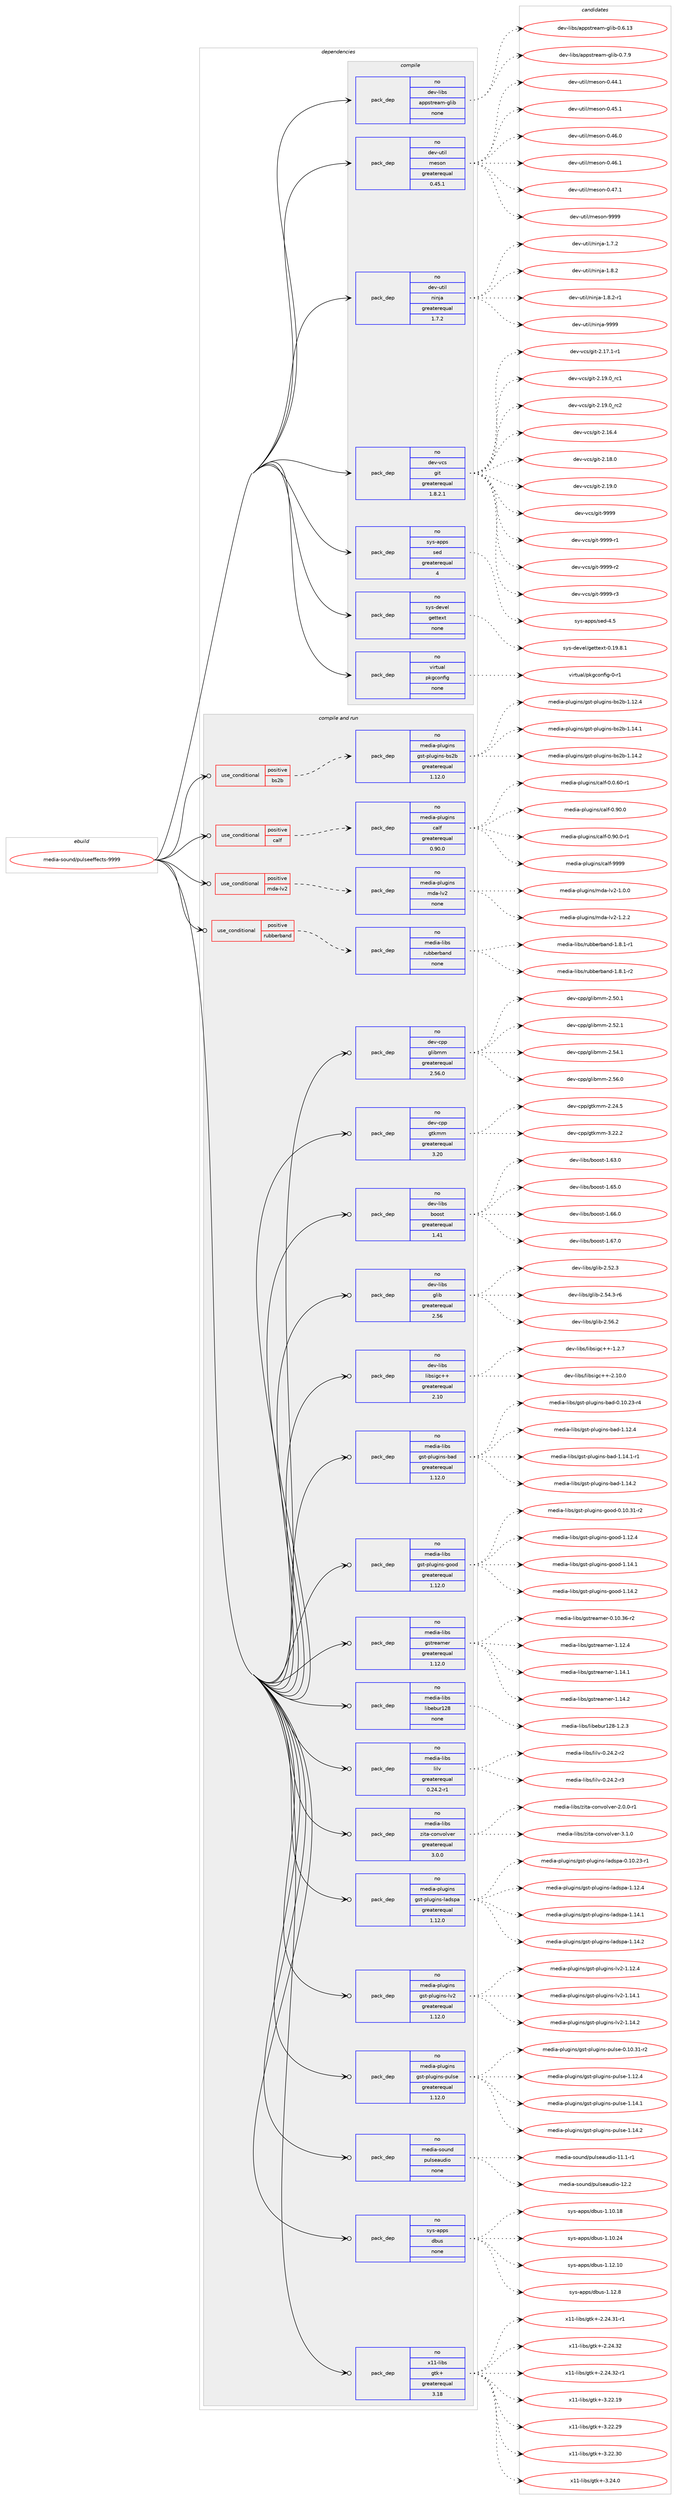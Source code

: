 digraph prolog {

# *************
# Graph options
# *************

newrank=true;
concentrate=true;
compound=true;
graph [rankdir=LR,fontname=Helvetica,fontsize=10,ranksep=1.5];#, ranksep=2.5, nodesep=0.2];
edge  [arrowhead=vee];
node  [fontname=Helvetica,fontsize=10];

# **********
# The ebuild
# **********

subgraph cluster_leftcol {
color=gray;
rank=same;
label=<<i>ebuild</i>>;
id [label="media-sound/pulseeffects-9999", color=red, width=4, href="../media-sound/pulseeffects-9999.svg"];
}

# ****************
# The dependencies
# ****************

subgraph cluster_midcol {
color=gray;
label=<<i>dependencies</i>>;
subgraph cluster_compile {
fillcolor="#eeeeee";
style=filled;
label=<<i>compile</i>>;
subgraph pack8050 {
dependency11779 [label=<<TABLE BORDER="0" CELLBORDER="1" CELLSPACING="0" CELLPADDING="4" WIDTH="220"><TR><TD ROWSPAN="6" CELLPADDING="30">pack_dep</TD></TR><TR><TD WIDTH="110">no</TD></TR><TR><TD>dev-libs</TD></TR><TR><TD>appstream-glib</TD></TR><TR><TD>none</TD></TR><TR><TD></TD></TR></TABLE>>, shape=none, color=blue];
}
id:e -> dependency11779:w [weight=20,style="solid",arrowhead="vee"];
subgraph pack8051 {
dependency11780 [label=<<TABLE BORDER="0" CELLBORDER="1" CELLSPACING="0" CELLPADDING="4" WIDTH="220"><TR><TD ROWSPAN="6" CELLPADDING="30">pack_dep</TD></TR><TR><TD WIDTH="110">no</TD></TR><TR><TD>dev-util</TD></TR><TR><TD>meson</TD></TR><TR><TD>greaterequal</TD></TR><TR><TD>0.45.1</TD></TR></TABLE>>, shape=none, color=blue];
}
id:e -> dependency11780:w [weight=20,style="solid",arrowhead="vee"];
subgraph pack8052 {
dependency11781 [label=<<TABLE BORDER="0" CELLBORDER="1" CELLSPACING="0" CELLPADDING="4" WIDTH="220"><TR><TD ROWSPAN="6" CELLPADDING="30">pack_dep</TD></TR><TR><TD WIDTH="110">no</TD></TR><TR><TD>dev-util</TD></TR><TR><TD>ninja</TD></TR><TR><TD>greaterequal</TD></TR><TR><TD>1.7.2</TD></TR></TABLE>>, shape=none, color=blue];
}
id:e -> dependency11781:w [weight=20,style="solid",arrowhead="vee"];
subgraph pack8053 {
dependency11782 [label=<<TABLE BORDER="0" CELLBORDER="1" CELLSPACING="0" CELLPADDING="4" WIDTH="220"><TR><TD ROWSPAN="6" CELLPADDING="30">pack_dep</TD></TR><TR><TD WIDTH="110">no</TD></TR><TR><TD>dev-vcs</TD></TR><TR><TD>git</TD></TR><TR><TD>greaterequal</TD></TR><TR><TD>1.8.2.1</TD></TR></TABLE>>, shape=none, color=blue];
}
id:e -> dependency11782:w [weight=20,style="solid",arrowhead="vee"];
subgraph pack8054 {
dependency11783 [label=<<TABLE BORDER="0" CELLBORDER="1" CELLSPACING="0" CELLPADDING="4" WIDTH="220"><TR><TD ROWSPAN="6" CELLPADDING="30">pack_dep</TD></TR><TR><TD WIDTH="110">no</TD></TR><TR><TD>sys-apps</TD></TR><TR><TD>sed</TD></TR><TR><TD>greaterequal</TD></TR><TR><TD>4</TD></TR></TABLE>>, shape=none, color=blue];
}
id:e -> dependency11783:w [weight=20,style="solid",arrowhead="vee"];
subgraph pack8055 {
dependency11784 [label=<<TABLE BORDER="0" CELLBORDER="1" CELLSPACING="0" CELLPADDING="4" WIDTH="220"><TR><TD ROWSPAN="6" CELLPADDING="30">pack_dep</TD></TR><TR><TD WIDTH="110">no</TD></TR><TR><TD>sys-devel</TD></TR><TR><TD>gettext</TD></TR><TR><TD>none</TD></TR><TR><TD></TD></TR></TABLE>>, shape=none, color=blue];
}
id:e -> dependency11784:w [weight=20,style="solid",arrowhead="vee"];
subgraph pack8056 {
dependency11785 [label=<<TABLE BORDER="0" CELLBORDER="1" CELLSPACING="0" CELLPADDING="4" WIDTH="220"><TR><TD ROWSPAN="6" CELLPADDING="30">pack_dep</TD></TR><TR><TD WIDTH="110">no</TD></TR><TR><TD>virtual</TD></TR><TR><TD>pkgconfig</TD></TR><TR><TD>none</TD></TR><TR><TD></TD></TR></TABLE>>, shape=none, color=blue];
}
id:e -> dependency11785:w [weight=20,style="solid",arrowhead="vee"];
}
subgraph cluster_compileandrun {
fillcolor="#eeeeee";
style=filled;
label=<<i>compile and run</i>>;
subgraph cond3528 {
dependency11786 [label=<<TABLE BORDER="0" CELLBORDER="1" CELLSPACING="0" CELLPADDING="4"><TR><TD ROWSPAN="3" CELLPADDING="10">use_conditional</TD></TR><TR><TD>positive</TD></TR><TR><TD>bs2b</TD></TR></TABLE>>, shape=none, color=red];
subgraph pack8057 {
dependency11787 [label=<<TABLE BORDER="0" CELLBORDER="1" CELLSPACING="0" CELLPADDING="4" WIDTH="220"><TR><TD ROWSPAN="6" CELLPADDING="30">pack_dep</TD></TR><TR><TD WIDTH="110">no</TD></TR><TR><TD>media-plugins</TD></TR><TR><TD>gst-plugins-bs2b</TD></TR><TR><TD>greaterequal</TD></TR><TR><TD>1.12.0</TD></TR></TABLE>>, shape=none, color=blue];
}
dependency11786:e -> dependency11787:w [weight=20,style="dashed",arrowhead="vee"];
}
id:e -> dependency11786:w [weight=20,style="solid",arrowhead="odotvee"];
subgraph cond3529 {
dependency11788 [label=<<TABLE BORDER="0" CELLBORDER="1" CELLSPACING="0" CELLPADDING="4"><TR><TD ROWSPAN="3" CELLPADDING="10">use_conditional</TD></TR><TR><TD>positive</TD></TR><TR><TD>calf</TD></TR></TABLE>>, shape=none, color=red];
subgraph pack8058 {
dependency11789 [label=<<TABLE BORDER="0" CELLBORDER="1" CELLSPACING="0" CELLPADDING="4" WIDTH="220"><TR><TD ROWSPAN="6" CELLPADDING="30">pack_dep</TD></TR><TR><TD WIDTH="110">no</TD></TR><TR><TD>media-plugins</TD></TR><TR><TD>calf</TD></TR><TR><TD>greaterequal</TD></TR><TR><TD>0.90.0</TD></TR></TABLE>>, shape=none, color=blue];
}
dependency11788:e -> dependency11789:w [weight=20,style="dashed",arrowhead="vee"];
}
id:e -> dependency11788:w [weight=20,style="solid",arrowhead="odotvee"];
subgraph cond3530 {
dependency11790 [label=<<TABLE BORDER="0" CELLBORDER="1" CELLSPACING="0" CELLPADDING="4"><TR><TD ROWSPAN="3" CELLPADDING="10">use_conditional</TD></TR><TR><TD>positive</TD></TR><TR><TD>mda-lv2</TD></TR></TABLE>>, shape=none, color=red];
subgraph pack8059 {
dependency11791 [label=<<TABLE BORDER="0" CELLBORDER="1" CELLSPACING="0" CELLPADDING="4" WIDTH="220"><TR><TD ROWSPAN="6" CELLPADDING="30">pack_dep</TD></TR><TR><TD WIDTH="110">no</TD></TR><TR><TD>media-plugins</TD></TR><TR><TD>mda-lv2</TD></TR><TR><TD>none</TD></TR><TR><TD></TD></TR></TABLE>>, shape=none, color=blue];
}
dependency11790:e -> dependency11791:w [weight=20,style="dashed",arrowhead="vee"];
}
id:e -> dependency11790:w [weight=20,style="solid",arrowhead="odotvee"];
subgraph cond3531 {
dependency11792 [label=<<TABLE BORDER="0" CELLBORDER="1" CELLSPACING="0" CELLPADDING="4"><TR><TD ROWSPAN="3" CELLPADDING="10">use_conditional</TD></TR><TR><TD>positive</TD></TR><TR><TD>rubberband</TD></TR></TABLE>>, shape=none, color=red];
subgraph pack8060 {
dependency11793 [label=<<TABLE BORDER="0" CELLBORDER="1" CELLSPACING="0" CELLPADDING="4" WIDTH="220"><TR><TD ROWSPAN="6" CELLPADDING="30">pack_dep</TD></TR><TR><TD WIDTH="110">no</TD></TR><TR><TD>media-libs</TD></TR><TR><TD>rubberband</TD></TR><TR><TD>none</TD></TR><TR><TD></TD></TR></TABLE>>, shape=none, color=blue];
}
dependency11792:e -> dependency11793:w [weight=20,style="dashed",arrowhead="vee"];
}
id:e -> dependency11792:w [weight=20,style="solid",arrowhead="odotvee"];
subgraph pack8061 {
dependency11794 [label=<<TABLE BORDER="0" CELLBORDER="1" CELLSPACING="0" CELLPADDING="4" WIDTH="220"><TR><TD ROWSPAN="6" CELLPADDING="30">pack_dep</TD></TR><TR><TD WIDTH="110">no</TD></TR><TR><TD>dev-cpp</TD></TR><TR><TD>glibmm</TD></TR><TR><TD>greaterequal</TD></TR><TR><TD>2.56.0</TD></TR></TABLE>>, shape=none, color=blue];
}
id:e -> dependency11794:w [weight=20,style="solid",arrowhead="odotvee"];
subgraph pack8062 {
dependency11795 [label=<<TABLE BORDER="0" CELLBORDER="1" CELLSPACING="0" CELLPADDING="4" WIDTH="220"><TR><TD ROWSPAN="6" CELLPADDING="30">pack_dep</TD></TR><TR><TD WIDTH="110">no</TD></TR><TR><TD>dev-cpp</TD></TR><TR><TD>gtkmm</TD></TR><TR><TD>greaterequal</TD></TR><TR><TD>3.20</TD></TR></TABLE>>, shape=none, color=blue];
}
id:e -> dependency11795:w [weight=20,style="solid",arrowhead="odotvee"];
subgraph pack8063 {
dependency11796 [label=<<TABLE BORDER="0" CELLBORDER="1" CELLSPACING="0" CELLPADDING="4" WIDTH="220"><TR><TD ROWSPAN="6" CELLPADDING="30">pack_dep</TD></TR><TR><TD WIDTH="110">no</TD></TR><TR><TD>dev-libs</TD></TR><TR><TD>boost</TD></TR><TR><TD>greaterequal</TD></TR><TR><TD>1.41</TD></TR></TABLE>>, shape=none, color=blue];
}
id:e -> dependency11796:w [weight=20,style="solid",arrowhead="odotvee"];
subgraph pack8064 {
dependency11797 [label=<<TABLE BORDER="0" CELLBORDER="1" CELLSPACING="0" CELLPADDING="4" WIDTH="220"><TR><TD ROWSPAN="6" CELLPADDING="30">pack_dep</TD></TR><TR><TD WIDTH="110">no</TD></TR><TR><TD>dev-libs</TD></TR><TR><TD>glib</TD></TR><TR><TD>greaterequal</TD></TR><TR><TD>2.56</TD></TR></TABLE>>, shape=none, color=blue];
}
id:e -> dependency11797:w [weight=20,style="solid",arrowhead="odotvee"];
subgraph pack8065 {
dependency11798 [label=<<TABLE BORDER="0" CELLBORDER="1" CELLSPACING="0" CELLPADDING="4" WIDTH="220"><TR><TD ROWSPAN="6" CELLPADDING="30">pack_dep</TD></TR><TR><TD WIDTH="110">no</TD></TR><TR><TD>dev-libs</TD></TR><TR><TD>libsigc++</TD></TR><TR><TD>greaterequal</TD></TR><TR><TD>2.10</TD></TR></TABLE>>, shape=none, color=blue];
}
id:e -> dependency11798:w [weight=20,style="solid",arrowhead="odotvee"];
subgraph pack8066 {
dependency11799 [label=<<TABLE BORDER="0" CELLBORDER="1" CELLSPACING="0" CELLPADDING="4" WIDTH="220"><TR><TD ROWSPAN="6" CELLPADDING="30">pack_dep</TD></TR><TR><TD WIDTH="110">no</TD></TR><TR><TD>media-libs</TD></TR><TR><TD>gst-plugins-bad</TD></TR><TR><TD>greaterequal</TD></TR><TR><TD>1.12.0</TD></TR></TABLE>>, shape=none, color=blue];
}
id:e -> dependency11799:w [weight=20,style="solid",arrowhead="odotvee"];
subgraph pack8067 {
dependency11800 [label=<<TABLE BORDER="0" CELLBORDER="1" CELLSPACING="0" CELLPADDING="4" WIDTH="220"><TR><TD ROWSPAN="6" CELLPADDING="30">pack_dep</TD></TR><TR><TD WIDTH="110">no</TD></TR><TR><TD>media-libs</TD></TR><TR><TD>gst-plugins-good</TD></TR><TR><TD>greaterequal</TD></TR><TR><TD>1.12.0</TD></TR></TABLE>>, shape=none, color=blue];
}
id:e -> dependency11800:w [weight=20,style="solid",arrowhead="odotvee"];
subgraph pack8068 {
dependency11801 [label=<<TABLE BORDER="0" CELLBORDER="1" CELLSPACING="0" CELLPADDING="4" WIDTH="220"><TR><TD ROWSPAN="6" CELLPADDING="30">pack_dep</TD></TR><TR><TD WIDTH="110">no</TD></TR><TR><TD>media-libs</TD></TR><TR><TD>gstreamer</TD></TR><TR><TD>greaterequal</TD></TR><TR><TD>1.12.0</TD></TR></TABLE>>, shape=none, color=blue];
}
id:e -> dependency11801:w [weight=20,style="solid",arrowhead="odotvee"];
subgraph pack8069 {
dependency11802 [label=<<TABLE BORDER="0" CELLBORDER="1" CELLSPACING="0" CELLPADDING="4" WIDTH="220"><TR><TD ROWSPAN="6" CELLPADDING="30">pack_dep</TD></TR><TR><TD WIDTH="110">no</TD></TR><TR><TD>media-libs</TD></TR><TR><TD>libebur128</TD></TR><TR><TD>none</TD></TR><TR><TD></TD></TR></TABLE>>, shape=none, color=blue];
}
id:e -> dependency11802:w [weight=20,style="solid",arrowhead="odotvee"];
subgraph pack8070 {
dependency11803 [label=<<TABLE BORDER="0" CELLBORDER="1" CELLSPACING="0" CELLPADDING="4" WIDTH="220"><TR><TD ROWSPAN="6" CELLPADDING="30">pack_dep</TD></TR><TR><TD WIDTH="110">no</TD></TR><TR><TD>media-libs</TD></TR><TR><TD>lilv</TD></TR><TR><TD>greaterequal</TD></TR><TR><TD>0.24.2-r1</TD></TR></TABLE>>, shape=none, color=blue];
}
id:e -> dependency11803:w [weight=20,style="solid",arrowhead="odotvee"];
subgraph pack8071 {
dependency11804 [label=<<TABLE BORDER="0" CELLBORDER="1" CELLSPACING="0" CELLPADDING="4" WIDTH="220"><TR><TD ROWSPAN="6" CELLPADDING="30">pack_dep</TD></TR><TR><TD WIDTH="110">no</TD></TR><TR><TD>media-libs</TD></TR><TR><TD>zita-convolver</TD></TR><TR><TD>greaterequal</TD></TR><TR><TD>3.0.0</TD></TR></TABLE>>, shape=none, color=blue];
}
id:e -> dependency11804:w [weight=20,style="solid",arrowhead="odotvee"];
subgraph pack8072 {
dependency11805 [label=<<TABLE BORDER="0" CELLBORDER="1" CELLSPACING="0" CELLPADDING="4" WIDTH="220"><TR><TD ROWSPAN="6" CELLPADDING="30">pack_dep</TD></TR><TR><TD WIDTH="110">no</TD></TR><TR><TD>media-plugins</TD></TR><TR><TD>gst-plugins-ladspa</TD></TR><TR><TD>greaterequal</TD></TR><TR><TD>1.12.0</TD></TR></TABLE>>, shape=none, color=blue];
}
id:e -> dependency11805:w [weight=20,style="solid",arrowhead="odotvee"];
subgraph pack8073 {
dependency11806 [label=<<TABLE BORDER="0" CELLBORDER="1" CELLSPACING="0" CELLPADDING="4" WIDTH="220"><TR><TD ROWSPAN="6" CELLPADDING="30">pack_dep</TD></TR><TR><TD WIDTH="110">no</TD></TR><TR><TD>media-plugins</TD></TR><TR><TD>gst-plugins-lv2</TD></TR><TR><TD>greaterequal</TD></TR><TR><TD>1.12.0</TD></TR></TABLE>>, shape=none, color=blue];
}
id:e -> dependency11806:w [weight=20,style="solid",arrowhead="odotvee"];
subgraph pack8074 {
dependency11807 [label=<<TABLE BORDER="0" CELLBORDER="1" CELLSPACING="0" CELLPADDING="4" WIDTH="220"><TR><TD ROWSPAN="6" CELLPADDING="30">pack_dep</TD></TR><TR><TD WIDTH="110">no</TD></TR><TR><TD>media-plugins</TD></TR><TR><TD>gst-plugins-pulse</TD></TR><TR><TD>greaterequal</TD></TR><TR><TD>1.12.0</TD></TR></TABLE>>, shape=none, color=blue];
}
id:e -> dependency11807:w [weight=20,style="solid",arrowhead="odotvee"];
subgraph pack8075 {
dependency11808 [label=<<TABLE BORDER="0" CELLBORDER="1" CELLSPACING="0" CELLPADDING="4" WIDTH="220"><TR><TD ROWSPAN="6" CELLPADDING="30">pack_dep</TD></TR><TR><TD WIDTH="110">no</TD></TR><TR><TD>media-sound</TD></TR><TR><TD>pulseaudio</TD></TR><TR><TD>none</TD></TR><TR><TD></TD></TR></TABLE>>, shape=none, color=blue];
}
id:e -> dependency11808:w [weight=20,style="solid",arrowhead="odotvee"];
subgraph pack8076 {
dependency11809 [label=<<TABLE BORDER="0" CELLBORDER="1" CELLSPACING="0" CELLPADDING="4" WIDTH="220"><TR><TD ROWSPAN="6" CELLPADDING="30">pack_dep</TD></TR><TR><TD WIDTH="110">no</TD></TR><TR><TD>sys-apps</TD></TR><TR><TD>dbus</TD></TR><TR><TD>none</TD></TR><TR><TD></TD></TR></TABLE>>, shape=none, color=blue];
}
id:e -> dependency11809:w [weight=20,style="solid",arrowhead="odotvee"];
subgraph pack8077 {
dependency11810 [label=<<TABLE BORDER="0" CELLBORDER="1" CELLSPACING="0" CELLPADDING="4" WIDTH="220"><TR><TD ROWSPAN="6" CELLPADDING="30">pack_dep</TD></TR><TR><TD WIDTH="110">no</TD></TR><TR><TD>x11-libs</TD></TR><TR><TD>gtk+</TD></TR><TR><TD>greaterequal</TD></TR><TR><TD>3.18</TD></TR></TABLE>>, shape=none, color=blue];
}
id:e -> dependency11810:w [weight=20,style="solid",arrowhead="odotvee"];
}
subgraph cluster_run {
fillcolor="#eeeeee";
style=filled;
label=<<i>run</i>>;
}
}

# **************
# The candidates
# **************

subgraph cluster_choices {
rank=same;
color=gray;
label=<<i>candidates</i>>;

subgraph choice8050 {
color=black;
nodesep=1;
choice1001011184510810598115479711211211511611410197109451031081059845484654464951 [label="dev-libs/appstream-glib-0.6.13", color=red, width=4,href="../dev-libs/appstream-glib-0.6.13.svg"];
choice10010111845108105981154797112112115116114101971094510310810598454846554657 [label="dev-libs/appstream-glib-0.7.9", color=red, width=4,href="../dev-libs/appstream-glib-0.7.9.svg"];
dependency11779:e -> choice1001011184510810598115479711211211511611410197109451031081059845484654464951:w [style=dotted,weight="100"];
dependency11779:e -> choice10010111845108105981154797112112115116114101971094510310810598454846554657:w [style=dotted,weight="100"];
}
subgraph choice8051 {
color=black;
nodesep=1;
choice100101118451171161051084710910111511111045484652524649 [label="dev-util/meson-0.44.1", color=red, width=4,href="../dev-util/meson-0.44.1.svg"];
choice100101118451171161051084710910111511111045484652534649 [label="dev-util/meson-0.45.1", color=red, width=4,href="../dev-util/meson-0.45.1.svg"];
choice100101118451171161051084710910111511111045484652544648 [label="dev-util/meson-0.46.0", color=red, width=4,href="../dev-util/meson-0.46.0.svg"];
choice100101118451171161051084710910111511111045484652544649 [label="dev-util/meson-0.46.1", color=red, width=4,href="../dev-util/meson-0.46.1.svg"];
choice100101118451171161051084710910111511111045484652554649 [label="dev-util/meson-0.47.1", color=red, width=4,href="../dev-util/meson-0.47.1.svg"];
choice10010111845117116105108471091011151111104557575757 [label="dev-util/meson-9999", color=red, width=4,href="../dev-util/meson-9999.svg"];
dependency11780:e -> choice100101118451171161051084710910111511111045484652524649:w [style=dotted,weight="100"];
dependency11780:e -> choice100101118451171161051084710910111511111045484652534649:w [style=dotted,weight="100"];
dependency11780:e -> choice100101118451171161051084710910111511111045484652544648:w [style=dotted,weight="100"];
dependency11780:e -> choice100101118451171161051084710910111511111045484652544649:w [style=dotted,weight="100"];
dependency11780:e -> choice100101118451171161051084710910111511111045484652554649:w [style=dotted,weight="100"];
dependency11780:e -> choice10010111845117116105108471091011151111104557575757:w [style=dotted,weight="100"];
}
subgraph choice8052 {
color=black;
nodesep=1;
choice100101118451171161051084711010511010697454946554650 [label="dev-util/ninja-1.7.2", color=red, width=4,href="../dev-util/ninja-1.7.2.svg"];
choice100101118451171161051084711010511010697454946564650 [label="dev-util/ninja-1.8.2", color=red, width=4,href="../dev-util/ninja-1.8.2.svg"];
choice1001011184511711610510847110105110106974549465646504511449 [label="dev-util/ninja-1.8.2-r1", color=red, width=4,href="../dev-util/ninja-1.8.2-r1.svg"];
choice1001011184511711610510847110105110106974557575757 [label="dev-util/ninja-9999", color=red, width=4,href="../dev-util/ninja-9999.svg"];
dependency11781:e -> choice100101118451171161051084711010511010697454946554650:w [style=dotted,weight="100"];
dependency11781:e -> choice100101118451171161051084711010511010697454946564650:w [style=dotted,weight="100"];
dependency11781:e -> choice1001011184511711610510847110105110106974549465646504511449:w [style=dotted,weight="100"];
dependency11781:e -> choice1001011184511711610510847110105110106974557575757:w [style=dotted,weight="100"];
}
subgraph choice8053 {
color=black;
nodesep=1;
choice100101118451189911547103105116455046495546494511449 [label="dev-vcs/git-2.17.1-r1", color=red, width=4,href="../dev-vcs/git-2.17.1-r1.svg"];
choice10010111845118991154710310511645504649574648951149949 [label="dev-vcs/git-2.19.0_rc1", color=red, width=4,href="../dev-vcs/git-2.19.0_rc1.svg"];
choice10010111845118991154710310511645504649574648951149950 [label="dev-vcs/git-2.19.0_rc2", color=red, width=4,href="../dev-vcs/git-2.19.0_rc2.svg"];
choice10010111845118991154710310511645504649544652 [label="dev-vcs/git-2.16.4", color=red, width=4,href="../dev-vcs/git-2.16.4.svg"];
choice10010111845118991154710310511645504649564648 [label="dev-vcs/git-2.18.0", color=red, width=4,href="../dev-vcs/git-2.18.0.svg"];
choice10010111845118991154710310511645504649574648 [label="dev-vcs/git-2.19.0", color=red, width=4,href="../dev-vcs/git-2.19.0.svg"];
choice1001011184511899115471031051164557575757 [label="dev-vcs/git-9999", color=red, width=4,href="../dev-vcs/git-9999.svg"];
choice10010111845118991154710310511645575757574511449 [label="dev-vcs/git-9999-r1", color=red, width=4,href="../dev-vcs/git-9999-r1.svg"];
choice10010111845118991154710310511645575757574511450 [label="dev-vcs/git-9999-r2", color=red, width=4,href="../dev-vcs/git-9999-r2.svg"];
choice10010111845118991154710310511645575757574511451 [label="dev-vcs/git-9999-r3", color=red, width=4,href="../dev-vcs/git-9999-r3.svg"];
dependency11782:e -> choice100101118451189911547103105116455046495546494511449:w [style=dotted,weight="100"];
dependency11782:e -> choice10010111845118991154710310511645504649574648951149949:w [style=dotted,weight="100"];
dependency11782:e -> choice10010111845118991154710310511645504649574648951149950:w [style=dotted,weight="100"];
dependency11782:e -> choice10010111845118991154710310511645504649544652:w [style=dotted,weight="100"];
dependency11782:e -> choice10010111845118991154710310511645504649564648:w [style=dotted,weight="100"];
dependency11782:e -> choice10010111845118991154710310511645504649574648:w [style=dotted,weight="100"];
dependency11782:e -> choice1001011184511899115471031051164557575757:w [style=dotted,weight="100"];
dependency11782:e -> choice10010111845118991154710310511645575757574511449:w [style=dotted,weight="100"];
dependency11782:e -> choice10010111845118991154710310511645575757574511450:w [style=dotted,weight="100"];
dependency11782:e -> choice10010111845118991154710310511645575757574511451:w [style=dotted,weight="100"];
}
subgraph choice8054 {
color=black;
nodesep=1;
choice11512111545971121121154711510110045524653 [label="sys-apps/sed-4.5", color=red, width=4,href="../sys-apps/sed-4.5.svg"];
dependency11783:e -> choice11512111545971121121154711510110045524653:w [style=dotted,weight="100"];
}
subgraph choice8055 {
color=black;
nodesep=1;
choice1151211154510010111810110847103101116116101120116454846495746564649 [label="sys-devel/gettext-0.19.8.1", color=red, width=4,href="../sys-devel/gettext-0.19.8.1.svg"];
dependency11784:e -> choice1151211154510010111810110847103101116116101120116454846495746564649:w [style=dotted,weight="100"];
}
subgraph choice8056 {
color=black;
nodesep=1;
choice11810511411611797108471121071039911111010210510345484511449 [label="virtual/pkgconfig-0-r1", color=red, width=4,href="../virtual/pkgconfig-0-r1.svg"];
dependency11785:e -> choice11810511411611797108471121071039911111010210510345484511449:w [style=dotted,weight="100"];
}
subgraph choice8057 {
color=black;
nodesep=1;
choice109101100105974511210811710310511011547103115116451121081171031051101154598115509845494649504652 [label="media-plugins/gst-plugins-bs2b-1.12.4", color=red, width=4,href="../media-plugins/gst-plugins-bs2b-1.12.4.svg"];
choice109101100105974511210811710310511011547103115116451121081171031051101154598115509845494649524649 [label="media-plugins/gst-plugins-bs2b-1.14.1", color=red, width=4,href="../media-plugins/gst-plugins-bs2b-1.14.1.svg"];
choice109101100105974511210811710310511011547103115116451121081171031051101154598115509845494649524650 [label="media-plugins/gst-plugins-bs2b-1.14.2", color=red, width=4,href="../media-plugins/gst-plugins-bs2b-1.14.2.svg"];
dependency11787:e -> choice109101100105974511210811710310511011547103115116451121081171031051101154598115509845494649504652:w [style=dotted,weight="100"];
dependency11787:e -> choice109101100105974511210811710310511011547103115116451121081171031051101154598115509845494649524649:w [style=dotted,weight="100"];
dependency11787:e -> choice109101100105974511210811710310511011547103115116451121081171031051101154598115509845494649524650:w [style=dotted,weight="100"];
}
subgraph choice8058 {
color=black;
nodesep=1;
choice1091011001059745112108117103105110115479997108102454846484654484511449 [label="media-plugins/calf-0.0.60-r1", color=red, width=4,href="../media-plugins/calf-0.0.60-r1.svg"];
choice109101100105974511210811710310511011547999710810245484657484648 [label="media-plugins/calf-0.90.0", color=red, width=4,href="../media-plugins/calf-0.90.0.svg"];
choice1091011001059745112108117103105110115479997108102454846574846484511449 [label="media-plugins/calf-0.90.0-r1", color=red, width=4,href="../media-plugins/calf-0.90.0-r1.svg"];
choice10910110010597451121081171031051101154799971081024557575757 [label="media-plugins/calf-9999", color=red, width=4,href="../media-plugins/calf-9999.svg"];
dependency11789:e -> choice1091011001059745112108117103105110115479997108102454846484654484511449:w [style=dotted,weight="100"];
dependency11789:e -> choice109101100105974511210811710310511011547999710810245484657484648:w [style=dotted,weight="100"];
dependency11789:e -> choice1091011001059745112108117103105110115479997108102454846574846484511449:w [style=dotted,weight="100"];
dependency11789:e -> choice10910110010597451121081171031051101154799971081024557575757:w [style=dotted,weight="100"];
}
subgraph choice8059 {
color=black;
nodesep=1;
choice109101100105974511210811710310511011547109100974510811850454946484648 [label="media-plugins/mda-lv2-1.0.0", color=red, width=4,href="../media-plugins/mda-lv2-1.0.0.svg"];
choice109101100105974511210811710310511011547109100974510811850454946504650 [label="media-plugins/mda-lv2-1.2.2", color=red, width=4,href="../media-plugins/mda-lv2-1.2.2.svg"];
dependency11791:e -> choice109101100105974511210811710310511011547109100974510811850454946484648:w [style=dotted,weight="100"];
dependency11791:e -> choice109101100105974511210811710310511011547109100974510811850454946504650:w [style=dotted,weight="100"];
}
subgraph choice8060 {
color=black;
nodesep=1;
choice10910110010597451081059811547114117989810111498971101004549465646494511449 [label="media-libs/rubberband-1.8.1-r1", color=red, width=4,href="../media-libs/rubberband-1.8.1-r1.svg"];
choice10910110010597451081059811547114117989810111498971101004549465646494511450 [label="media-libs/rubberband-1.8.1-r2", color=red, width=4,href="../media-libs/rubberband-1.8.1-r2.svg"];
dependency11793:e -> choice10910110010597451081059811547114117989810111498971101004549465646494511449:w [style=dotted,weight="100"];
dependency11793:e -> choice10910110010597451081059811547114117989810111498971101004549465646494511450:w [style=dotted,weight="100"];
}
subgraph choice8061 {
color=black;
nodesep=1;
choice1001011184599112112471031081059810910945504653484649 [label="dev-cpp/glibmm-2.50.1", color=red, width=4,href="../dev-cpp/glibmm-2.50.1.svg"];
choice1001011184599112112471031081059810910945504653504649 [label="dev-cpp/glibmm-2.52.1", color=red, width=4,href="../dev-cpp/glibmm-2.52.1.svg"];
choice1001011184599112112471031081059810910945504653524649 [label="dev-cpp/glibmm-2.54.1", color=red, width=4,href="../dev-cpp/glibmm-2.54.1.svg"];
choice1001011184599112112471031081059810910945504653544648 [label="dev-cpp/glibmm-2.56.0", color=red, width=4,href="../dev-cpp/glibmm-2.56.0.svg"];
dependency11794:e -> choice1001011184599112112471031081059810910945504653484649:w [style=dotted,weight="100"];
dependency11794:e -> choice1001011184599112112471031081059810910945504653504649:w [style=dotted,weight="100"];
dependency11794:e -> choice1001011184599112112471031081059810910945504653524649:w [style=dotted,weight="100"];
dependency11794:e -> choice1001011184599112112471031081059810910945504653544648:w [style=dotted,weight="100"];
}
subgraph choice8062 {
color=black;
nodesep=1;
choice10010111845991121124710311610710910945504650524653 [label="dev-cpp/gtkmm-2.24.5", color=red, width=4,href="../dev-cpp/gtkmm-2.24.5.svg"];
choice10010111845991121124710311610710910945514650504650 [label="dev-cpp/gtkmm-3.22.2", color=red, width=4,href="../dev-cpp/gtkmm-3.22.2.svg"];
dependency11795:e -> choice10010111845991121124710311610710910945504650524653:w [style=dotted,weight="100"];
dependency11795:e -> choice10010111845991121124710311610710910945514650504650:w [style=dotted,weight="100"];
}
subgraph choice8063 {
color=black;
nodesep=1;
choice1001011184510810598115479811111111511645494654514648 [label="dev-libs/boost-1.63.0", color=red, width=4,href="../dev-libs/boost-1.63.0.svg"];
choice1001011184510810598115479811111111511645494654534648 [label="dev-libs/boost-1.65.0", color=red, width=4,href="../dev-libs/boost-1.65.0.svg"];
choice1001011184510810598115479811111111511645494654544648 [label="dev-libs/boost-1.66.0", color=red, width=4,href="../dev-libs/boost-1.66.0.svg"];
choice1001011184510810598115479811111111511645494654554648 [label="dev-libs/boost-1.67.0", color=red, width=4,href="../dev-libs/boost-1.67.0.svg"];
dependency11796:e -> choice1001011184510810598115479811111111511645494654514648:w [style=dotted,weight="100"];
dependency11796:e -> choice1001011184510810598115479811111111511645494654534648:w [style=dotted,weight="100"];
dependency11796:e -> choice1001011184510810598115479811111111511645494654544648:w [style=dotted,weight="100"];
dependency11796:e -> choice1001011184510810598115479811111111511645494654554648:w [style=dotted,weight="100"];
}
subgraph choice8064 {
color=black;
nodesep=1;
choice1001011184510810598115471031081059845504653504651 [label="dev-libs/glib-2.52.3", color=red, width=4,href="../dev-libs/glib-2.52.3.svg"];
choice10010111845108105981154710310810598455046535246514511454 [label="dev-libs/glib-2.54.3-r6", color=red, width=4,href="../dev-libs/glib-2.54.3-r6.svg"];
choice1001011184510810598115471031081059845504653544650 [label="dev-libs/glib-2.56.2", color=red, width=4,href="../dev-libs/glib-2.56.2.svg"];
dependency11797:e -> choice1001011184510810598115471031081059845504653504651:w [style=dotted,weight="100"];
dependency11797:e -> choice10010111845108105981154710310810598455046535246514511454:w [style=dotted,weight="100"];
dependency11797:e -> choice1001011184510810598115471031081059845504653544650:w [style=dotted,weight="100"];
}
subgraph choice8065 {
color=black;
nodesep=1;
choice10010111845108105981154710810598115105103994343454946504655 [label="dev-libs/libsigc++-1.2.7", color=red, width=4,href="../dev-libs/libsigc++-1.2.7.svg"];
choice1001011184510810598115471081059811510510399434345504649484648 [label="dev-libs/libsigc++-2.10.0", color=red, width=4,href="../dev-libs/libsigc++-2.10.0.svg"];
dependency11798:e -> choice10010111845108105981154710810598115105103994343454946504655:w [style=dotted,weight="100"];
dependency11798:e -> choice1001011184510810598115471081059811510510399434345504649484648:w [style=dotted,weight="100"];
}
subgraph choice8066 {
color=black;
nodesep=1;
choice109101100105974510810598115471031151164511210811710310511011545989710045484649484650514511452 [label="media-libs/gst-plugins-bad-0.10.23-r4", color=red, width=4,href="../media-libs/gst-plugins-bad-0.10.23-r4.svg"];
choice109101100105974510810598115471031151164511210811710310511011545989710045494649504652 [label="media-libs/gst-plugins-bad-1.12.4", color=red, width=4,href="../media-libs/gst-plugins-bad-1.12.4.svg"];
choice1091011001059745108105981154710311511645112108117103105110115459897100454946495246494511449 [label="media-libs/gst-plugins-bad-1.14.1-r1", color=red, width=4,href="../media-libs/gst-plugins-bad-1.14.1-r1.svg"];
choice109101100105974510810598115471031151164511210811710310511011545989710045494649524650 [label="media-libs/gst-plugins-bad-1.14.2", color=red, width=4,href="../media-libs/gst-plugins-bad-1.14.2.svg"];
dependency11799:e -> choice109101100105974510810598115471031151164511210811710310511011545989710045484649484650514511452:w [style=dotted,weight="100"];
dependency11799:e -> choice109101100105974510810598115471031151164511210811710310511011545989710045494649504652:w [style=dotted,weight="100"];
dependency11799:e -> choice1091011001059745108105981154710311511645112108117103105110115459897100454946495246494511449:w [style=dotted,weight="100"];
dependency11799:e -> choice109101100105974510810598115471031151164511210811710310511011545989710045494649524650:w [style=dotted,weight="100"];
}
subgraph choice8067 {
color=black;
nodesep=1;
choice10910110010597451081059811547103115116451121081171031051101154510311111110045484649484651494511450 [label="media-libs/gst-plugins-good-0.10.31-r2", color=red, width=4,href="../media-libs/gst-plugins-good-0.10.31-r2.svg"];
choice10910110010597451081059811547103115116451121081171031051101154510311111110045494649504652 [label="media-libs/gst-plugins-good-1.12.4", color=red, width=4,href="../media-libs/gst-plugins-good-1.12.4.svg"];
choice10910110010597451081059811547103115116451121081171031051101154510311111110045494649524649 [label="media-libs/gst-plugins-good-1.14.1", color=red, width=4,href="../media-libs/gst-plugins-good-1.14.1.svg"];
choice10910110010597451081059811547103115116451121081171031051101154510311111110045494649524650 [label="media-libs/gst-plugins-good-1.14.2", color=red, width=4,href="../media-libs/gst-plugins-good-1.14.2.svg"];
dependency11800:e -> choice10910110010597451081059811547103115116451121081171031051101154510311111110045484649484651494511450:w [style=dotted,weight="100"];
dependency11800:e -> choice10910110010597451081059811547103115116451121081171031051101154510311111110045494649504652:w [style=dotted,weight="100"];
dependency11800:e -> choice10910110010597451081059811547103115116451121081171031051101154510311111110045494649524649:w [style=dotted,weight="100"];
dependency11800:e -> choice10910110010597451081059811547103115116451121081171031051101154510311111110045494649524650:w [style=dotted,weight="100"];
}
subgraph choice8068 {
color=black;
nodesep=1;
choice109101100105974510810598115471031151161141019710910111445484649484651544511450 [label="media-libs/gstreamer-0.10.36-r2", color=red, width=4,href="../media-libs/gstreamer-0.10.36-r2.svg"];
choice109101100105974510810598115471031151161141019710910111445494649504652 [label="media-libs/gstreamer-1.12.4", color=red, width=4,href="../media-libs/gstreamer-1.12.4.svg"];
choice109101100105974510810598115471031151161141019710910111445494649524649 [label="media-libs/gstreamer-1.14.1", color=red, width=4,href="../media-libs/gstreamer-1.14.1.svg"];
choice109101100105974510810598115471031151161141019710910111445494649524650 [label="media-libs/gstreamer-1.14.2", color=red, width=4,href="../media-libs/gstreamer-1.14.2.svg"];
dependency11801:e -> choice109101100105974510810598115471031151161141019710910111445484649484651544511450:w [style=dotted,weight="100"];
dependency11801:e -> choice109101100105974510810598115471031151161141019710910111445494649504652:w [style=dotted,weight="100"];
dependency11801:e -> choice109101100105974510810598115471031151161141019710910111445494649524649:w [style=dotted,weight="100"];
dependency11801:e -> choice109101100105974510810598115471031151161141019710910111445494649524650:w [style=dotted,weight="100"];
}
subgraph choice8069 {
color=black;
nodesep=1;
choice109101100105974510810598115471081059810198117114495056454946504651 [label="media-libs/libebur128-1.2.3", color=red, width=4,href="../media-libs/libebur128-1.2.3.svg"];
dependency11802:e -> choice109101100105974510810598115471081059810198117114495056454946504651:w [style=dotted,weight="100"];
}
subgraph choice8070 {
color=black;
nodesep=1;
choice10910110010597451081059811547108105108118454846505246504511450 [label="media-libs/lilv-0.24.2-r2", color=red, width=4,href="../media-libs/lilv-0.24.2-r2.svg"];
choice10910110010597451081059811547108105108118454846505246504511451 [label="media-libs/lilv-0.24.2-r3", color=red, width=4,href="../media-libs/lilv-0.24.2-r3.svg"];
dependency11803:e -> choice10910110010597451081059811547108105108118454846505246504511450:w [style=dotted,weight="100"];
dependency11803:e -> choice10910110010597451081059811547108105108118454846505246504511451:w [style=dotted,weight="100"];
}
subgraph choice8071 {
color=black;
nodesep=1;
choice109101100105974510810598115471221051169745991111101181111081181011144550464846484511449 [label="media-libs/zita-convolver-2.0.0-r1", color=red, width=4,href="../media-libs/zita-convolver-2.0.0-r1.svg"];
choice10910110010597451081059811547122105116974599111110118111108118101114455146494648 [label="media-libs/zita-convolver-3.1.0", color=red, width=4,href="../media-libs/zita-convolver-3.1.0.svg"];
dependency11804:e -> choice109101100105974510810598115471221051169745991111101181111081181011144550464846484511449:w [style=dotted,weight="100"];
dependency11804:e -> choice10910110010597451081059811547122105116974599111110118111108118101114455146494648:w [style=dotted,weight="100"];
}
subgraph choice8072 {
color=black;
nodesep=1;
choice1091011001059745112108117103105110115471031151164511210811710310511011545108971001151129745484649484650514511449 [label="media-plugins/gst-plugins-ladspa-0.10.23-r1", color=red, width=4,href="../media-plugins/gst-plugins-ladspa-0.10.23-r1.svg"];
choice1091011001059745112108117103105110115471031151164511210811710310511011545108971001151129745494649504652 [label="media-plugins/gst-plugins-ladspa-1.12.4", color=red, width=4,href="../media-plugins/gst-plugins-ladspa-1.12.4.svg"];
choice1091011001059745112108117103105110115471031151164511210811710310511011545108971001151129745494649524649 [label="media-plugins/gst-plugins-ladspa-1.14.1", color=red, width=4,href="../media-plugins/gst-plugins-ladspa-1.14.1.svg"];
choice1091011001059745112108117103105110115471031151164511210811710310511011545108971001151129745494649524650 [label="media-plugins/gst-plugins-ladspa-1.14.2", color=red, width=4,href="../media-plugins/gst-plugins-ladspa-1.14.2.svg"];
dependency11805:e -> choice1091011001059745112108117103105110115471031151164511210811710310511011545108971001151129745484649484650514511449:w [style=dotted,weight="100"];
dependency11805:e -> choice1091011001059745112108117103105110115471031151164511210811710310511011545108971001151129745494649504652:w [style=dotted,weight="100"];
dependency11805:e -> choice1091011001059745112108117103105110115471031151164511210811710310511011545108971001151129745494649524649:w [style=dotted,weight="100"];
dependency11805:e -> choice1091011001059745112108117103105110115471031151164511210811710310511011545108971001151129745494649524650:w [style=dotted,weight="100"];
}
subgraph choice8073 {
color=black;
nodesep=1;
choice10910110010597451121081171031051101154710311511645112108117103105110115451081185045494649504652 [label="media-plugins/gst-plugins-lv2-1.12.4", color=red, width=4,href="../media-plugins/gst-plugins-lv2-1.12.4.svg"];
choice10910110010597451121081171031051101154710311511645112108117103105110115451081185045494649524649 [label="media-plugins/gst-plugins-lv2-1.14.1", color=red, width=4,href="../media-plugins/gst-plugins-lv2-1.14.1.svg"];
choice10910110010597451121081171031051101154710311511645112108117103105110115451081185045494649524650 [label="media-plugins/gst-plugins-lv2-1.14.2", color=red, width=4,href="../media-plugins/gst-plugins-lv2-1.14.2.svg"];
dependency11806:e -> choice10910110010597451121081171031051101154710311511645112108117103105110115451081185045494649504652:w [style=dotted,weight="100"];
dependency11806:e -> choice10910110010597451121081171031051101154710311511645112108117103105110115451081185045494649524649:w [style=dotted,weight="100"];
dependency11806:e -> choice10910110010597451121081171031051101154710311511645112108117103105110115451081185045494649524650:w [style=dotted,weight="100"];
}
subgraph choice8074 {
color=black;
nodesep=1;
choice109101100105974511210811710310511011547103115116451121081171031051101154511211710811510145484649484651494511450 [label="media-plugins/gst-plugins-pulse-0.10.31-r2", color=red, width=4,href="../media-plugins/gst-plugins-pulse-0.10.31-r2.svg"];
choice109101100105974511210811710310511011547103115116451121081171031051101154511211710811510145494649504652 [label="media-plugins/gst-plugins-pulse-1.12.4", color=red, width=4,href="../media-plugins/gst-plugins-pulse-1.12.4.svg"];
choice109101100105974511210811710310511011547103115116451121081171031051101154511211710811510145494649524649 [label="media-plugins/gst-plugins-pulse-1.14.1", color=red, width=4,href="../media-plugins/gst-plugins-pulse-1.14.1.svg"];
choice109101100105974511210811710310511011547103115116451121081171031051101154511211710811510145494649524650 [label="media-plugins/gst-plugins-pulse-1.14.2", color=red, width=4,href="../media-plugins/gst-plugins-pulse-1.14.2.svg"];
dependency11807:e -> choice109101100105974511210811710310511011547103115116451121081171031051101154511211710811510145484649484651494511450:w [style=dotted,weight="100"];
dependency11807:e -> choice109101100105974511210811710310511011547103115116451121081171031051101154511211710811510145494649504652:w [style=dotted,weight="100"];
dependency11807:e -> choice109101100105974511210811710310511011547103115116451121081171031051101154511211710811510145494649524649:w [style=dotted,weight="100"];
dependency11807:e -> choice109101100105974511210811710310511011547103115116451121081171031051101154511211710811510145494649524650:w [style=dotted,weight="100"];
}
subgraph choice8075 {
color=black;
nodesep=1;
choice1091011001059745115111117110100471121171081151019711710010511145494946494511449 [label="media-sound/pulseaudio-11.1-r1", color=red, width=4,href="../media-sound/pulseaudio-11.1-r1.svg"];
choice109101100105974511511111711010047112117108115101971171001051114549504650 [label="media-sound/pulseaudio-12.2", color=red, width=4,href="../media-sound/pulseaudio-12.2.svg"];
dependency11808:e -> choice1091011001059745115111117110100471121171081151019711710010511145494946494511449:w [style=dotted,weight="100"];
dependency11808:e -> choice109101100105974511511111711010047112117108115101971171001051114549504650:w [style=dotted,weight="100"];
}
subgraph choice8076 {
color=black;
nodesep=1;
choice115121115459711211211547100981171154549464948464956 [label="sys-apps/dbus-1.10.18", color=red, width=4,href="../sys-apps/dbus-1.10.18.svg"];
choice115121115459711211211547100981171154549464948465052 [label="sys-apps/dbus-1.10.24", color=red, width=4,href="../sys-apps/dbus-1.10.24.svg"];
choice115121115459711211211547100981171154549464950464948 [label="sys-apps/dbus-1.12.10", color=red, width=4,href="../sys-apps/dbus-1.12.10.svg"];
choice1151211154597112112115471009811711545494649504656 [label="sys-apps/dbus-1.12.8", color=red, width=4,href="../sys-apps/dbus-1.12.8.svg"];
dependency11809:e -> choice115121115459711211211547100981171154549464948464956:w [style=dotted,weight="100"];
dependency11809:e -> choice115121115459711211211547100981171154549464948465052:w [style=dotted,weight="100"];
dependency11809:e -> choice115121115459711211211547100981171154549464950464948:w [style=dotted,weight="100"];
dependency11809:e -> choice1151211154597112112115471009811711545494649504656:w [style=dotted,weight="100"];
}
subgraph choice8077 {
color=black;
nodesep=1;
choice12049494510810598115471031161074345504650524651494511449 [label="x11-libs/gtk+-2.24.31-r1", color=red, width=4,href="../x11-libs/gtk+-2.24.31-r1.svg"];
choice1204949451081059811547103116107434550465052465150 [label="x11-libs/gtk+-2.24.32", color=red, width=4,href="../x11-libs/gtk+-2.24.32.svg"];
choice12049494510810598115471031161074345504650524651504511449 [label="x11-libs/gtk+-2.24.32-r1", color=red, width=4,href="../x11-libs/gtk+-2.24.32-r1.svg"];
choice1204949451081059811547103116107434551465050464957 [label="x11-libs/gtk+-3.22.19", color=red, width=4,href="../x11-libs/gtk+-3.22.19.svg"];
choice1204949451081059811547103116107434551465050465057 [label="x11-libs/gtk+-3.22.29", color=red, width=4,href="../x11-libs/gtk+-3.22.29.svg"];
choice1204949451081059811547103116107434551465050465148 [label="x11-libs/gtk+-3.22.30", color=red, width=4,href="../x11-libs/gtk+-3.22.30.svg"];
choice12049494510810598115471031161074345514650524648 [label="x11-libs/gtk+-3.24.0", color=red, width=4,href="../x11-libs/gtk+-3.24.0.svg"];
dependency11810:e -> choice12049494510810598115471031161074345504650524651494511449:w [style=dotted,weight="100"];
dependency11810:e -> choice1204949451081059811547103116107434550465052465150:w [style=dotted,weight="100"];
dependency11810:e -> choice12049494510810598115471031161074345504650524651504511449:w [style=dotted,weight="100"];
dependency11810:e -> choice1204949451081059811547103116107434551465050464957:w [style=dotted,weight="100"];
dependency11810:e -> choice1204949451081059811547103116107434551465050465057:w [style=dotted,weight="100"];
dependency11810:e -> choice1204949451081059811547103116107434551465050465148:w [style=dotted,weight="100"];
dependency11810:e -> choice12049494510810598115471031161074345514650524648:w [style=dotted,weight="100"];
}
}

}
